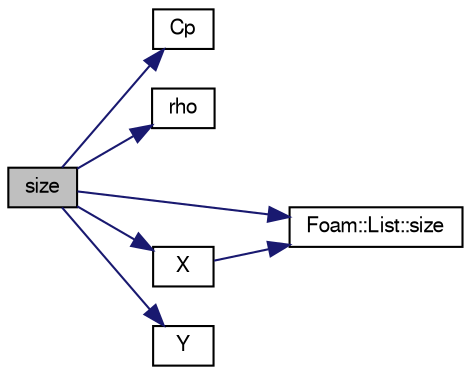 digraph "size"
{
  bgcolor="transparent";
  edge [fontname="FreeSans",fontsize="10",labelfontname="FreeSans",labelfontsize="10"];
  node [fontname="FreeSans",fontsize="10",shape=record];
  rankdir="LR";
  Node1571 [label="size",height=0.2,width=0.4,color="black", fillcolor="grey75", style="filled", fontcolor="black"];
  Node1571 -> Node1572 [color="midnightblue",fontsize="10",style="solid",fontname="FreeSans"];
  Node1572 [label="Cp",height=0.2,width=0.4,color="black",URL="$a29970.html#a6934f1005e474299c43858c0c0ae15b7",tooltip="Calculate the mixture heat capacity [J/(kg K)] as a function. "];
  Node1571 -> Node1573 [color="midnightblue",fontsize="10",style="solid",fontname="FreeSans"];
  Node1573 [label="rho",height=0.2,width=0.4,color="black",URL="$a29970.html#aedc8e7708f17e06065e6f28905b73bcc",tooltip="Calculate the mixture density [kg/m^3] as a function of. "];
  Node1571 -> Node1574 [color="midnightblue",fontsize="10",style="solid",fontname="FreeSans"];
  Node1574 [label="Foam::List::size",height=0.2,width=0.4,color="black",URL="$a25694.html#a8a5f6fa29bd4b500caf186f60245b384",tooltip="Override size to be inconsistent with allocated storage. "];
  Node1571 -> Node1575 [color="midnightblue",fontsize="10",style="solid",fontname="FreeSans"];
  Node1575 [label="X",height=0.2,width=0.4,color="black",URL="$a29970.html#ad04d16d1cecd3bb2b5e122b4ef72a4f6",tooltip="Returns the mole fractions, given mass fractions. "];
  Node1575 -> Node1574 [color="midnightblue",fontsize="10",style="solid",fontname="FreeSans"];
  Node1571 -> Node1576 [color="midnightblue",fontsize="10",style="solid",fontname="FreeSans"];
  Node1576 [label="Y",height=0.2,width=0.4,color="black",URL="$a29970.html#a415ab57ac0bc8e9c1a5edb68a19e2d75",tooltip="Returns the mass fractions, given mole fractions. "];
}

